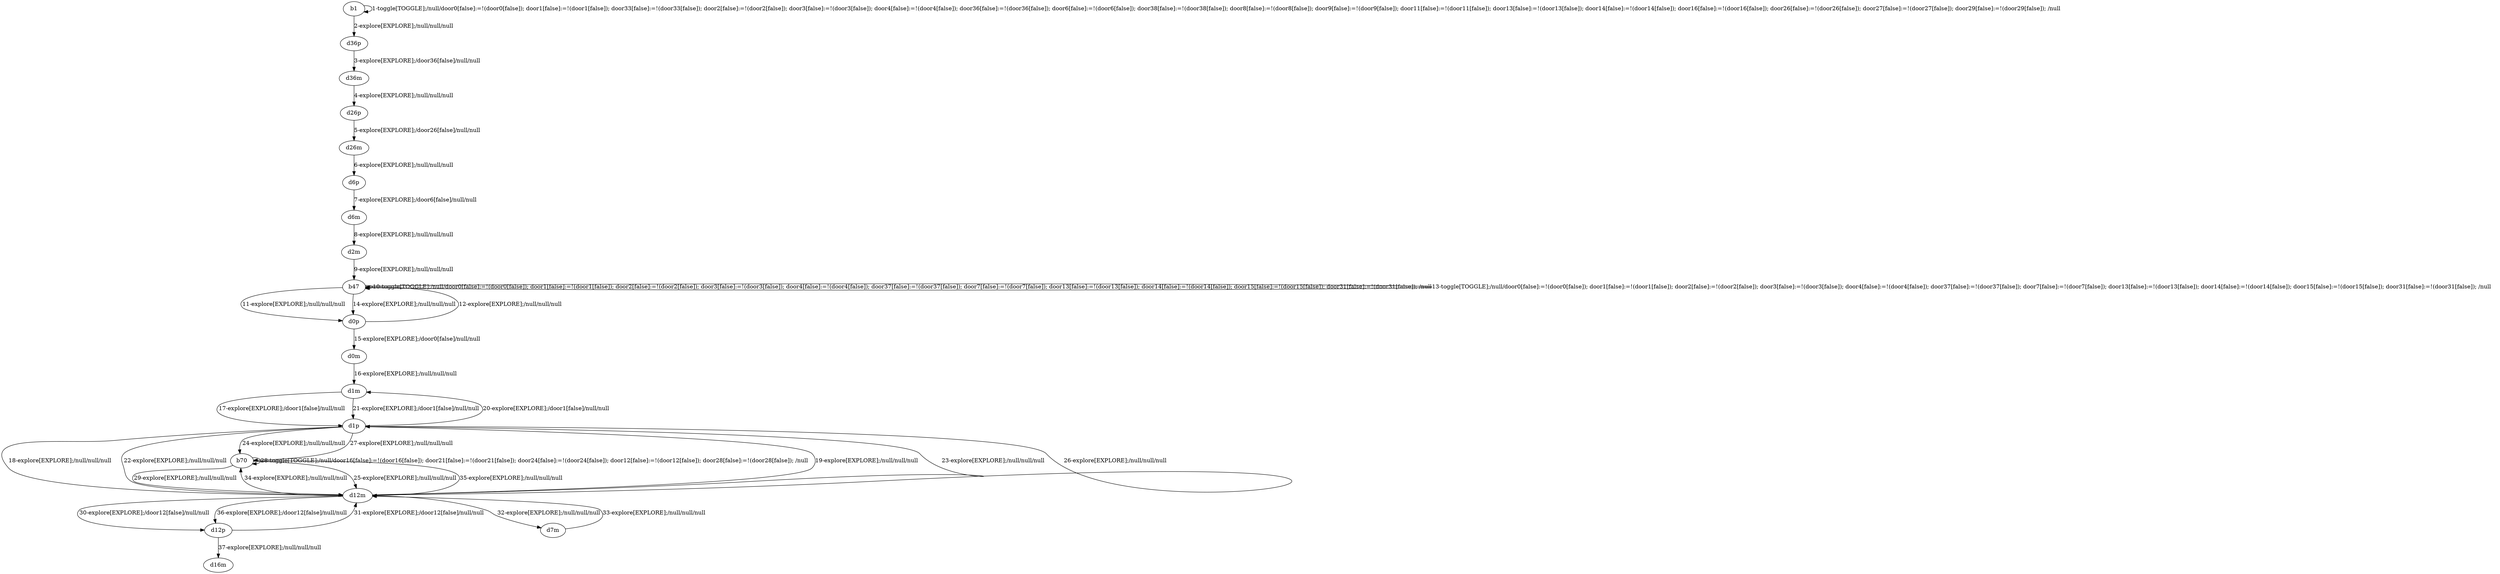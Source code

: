 # Total number of goals covered by this test: 1
# d1p --> d1m

digraph g {
"b1" -> "b1" [label = "1-toggle[TOGGLE];/null/door0[false]:=!(door0[false]); door1[false]:=!(door1[false]); door33[false]:=!(door33[false]); door2[false]:=!(door2[false]); door3[false]:=!(door3[false]); door4[false]:=!(door4[false]); door36[false]:=!(door36[false]); door6[false]:=!(door6[false]); door38[false]:=!(door38[false]); door8[false]:=!(door8[false]); door9[false]:=!(door9[false]); door11[false]:=!(door11[false]); door13[false]:=!(door13[false]); door14[false]:=!(door14[false]); door16[false]:=!(door16[false]); door26[false]:=!(door26[false]); door27[false]:=!(door27[false]); door29[false]:=!(door29[false]); /null"];
"b1" -> "d36p" [label = "2-explore[EXPLORE];/null/null/null"];
"d36p" -> "d36m" [label = "3-explore[EXPLORE];/door36[false]/null/null"];
"d36m" -> "d26p" [label = "4-explore[EXPLORE];/null/null/null"];
"d26p" -> "d26m" [label = "5-explore[EXPLORE];/door26[false]/null/null"];
"d26m" -> "d6p" [label = "6-explore[EXPLORE];/null/null/null"];
"d6p" -> "d6m" [label = "7-explore[EXPLORE];/door6[false]/null/null"];
"d6m" -> "d2m" [label = "8-explore[EXPLORE];/null/null/null"];
"d2m" -> "b47" [label = "9-explore[EXPLORE];/null/null/null"];
"b47" -> "b47" [label = "10-toggle[TOGGLE];/null/door0[false]:=!(door0[false]); door1[false]:=!(door1[false]); door2[false]:=!(door2[false]); door3[false]:=!(door3[false]); door4[false]:=!(door4[false]); door37[false]:=!(door37[false]); door7[false]:=!(door7[false]); door13[false]:=!(door13[false]); door14[false]:=!(door14[false]); door15[false]:=!(door15[false]); door31[false]:=!(door31[false]); /null"];
"b47" -> "d0p" [label = "11-explore[EXPLORE];/null/null/null"];
"d0p" -> "b47" [label = "12-explore[EXPLORE];/null/null/null"];
"b47" -> "b47" [label = "13-toggle[TOGGLE];/null/door0[false]:=!(door0[false]); door1[false]:=!(door1[false]); door2[false]:=!(door2[false]); door3[false]:=!(door3[false]); door4[false]:=!(door4[false]); door37[false]:=!(door37[false]); door7[false]:=!(door7[false]); door13[false]:=!(door13[false]); door14[false]:=!(door14[false]); door15[false]:=!(door15[false]); door31[false]:=!(door31[false]); /null"];
"b47" -> "d0p" [label = "14-explore[EXPLORE];/null/null/null"];
"d0p" -> "d0m" [label = "15-explore[EXPLORE];/door0[false]/null/null"];
"d0m" -> "d1m" [label = "16-explore[EXPLORE];/null/null/null"];
"d1m" -> "d1p" [label = "17-explore[EXPLORE];/door1[false]/null/null"];
"d1p" -> "d12m" [label = "18-explore[EXPLORE];/null/null/null"];
"d12m" -> "d1p" [label = "19-explore[EXPLORE];/null/null/null"];
"d1p" -> "d1m" [label = "20-explore[EXPLORE];/door1[false]/null/null"];
"d1m" -> "d1p" [label = "21-explore[EXPLORE];/door1[false]/null/null"];
"d1p" -> "d12m" [label = "22-explore[EXPLORE];/null/null/null"];
"d12m" -> "d1p" [label = "23-explore[EXPLORE];/null/null/null"];
"d1p" -> "b70" [label = "24-explore[EXPLORE];/null/null/null"];
"b70" -> "d12m" [label = "25-explore[EXPLORE];/null/null/null"];
"d12m" -> "d1p" [label = "26-explore[EXPLORE];/null/null/null"];
"d1p" -> "b70" [label = "27-explore[EXPLORE];/null/null/null"];
"b70" -> "b70" [label = "28-toggle[TOGGLE];/null/door16[false]:=!(door16[false]); door21[false]:=!(door21[false]); door24[false]:=!(door24[false]); door12[false]:=!(door12[false]); door28[false]:=!(door28[false]); /null"];
"b70" -> "d12m" [label = "29-explore[EXPLORE];/null/null/null"];
"d12m" -> "d12p" [label = "30-explore[EXPLORE];/door12[false]/null/null"];
"d12p" -> "d12m" [label = "31-explore[EXPLORE];/door12[false]/null/null"];
"d12m" -> "d7m" [label = "32-explore[EXPLORE];/null/null/null"];
"d7m" -> "d12m" [label = "33-explore[EXPLORE];/null/null/null"];
"d12m" -> "b70" [label = "34-explore[EXPLORE];/null/null/null"];
"b70" -> "d12m" [label = "35-explore[EXPLORE];/null/null/null"];
"d12m" -> "d12p" [label = "36-explore[EXPLORE];/door12[false]/null/null"];
"d12p" -> "d16m" [label = "37-explore[EXPLORE];/null/null/null"];
}